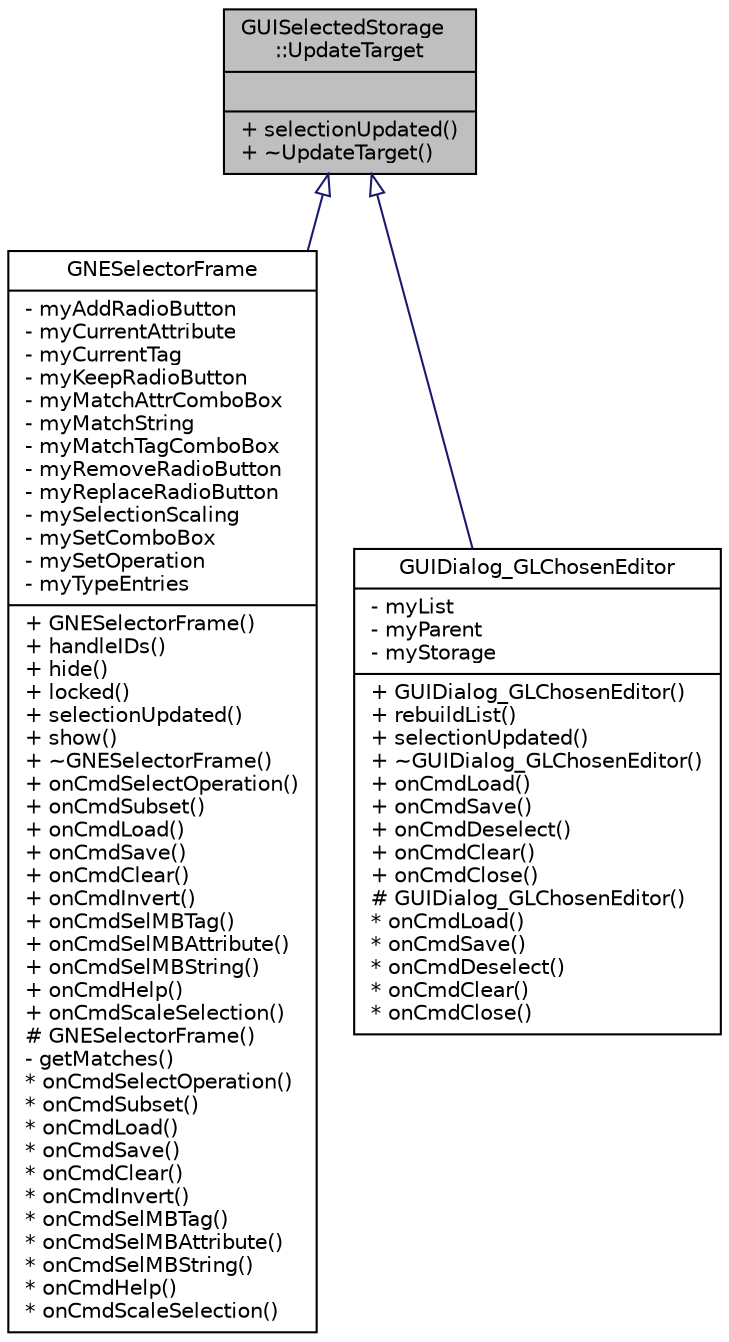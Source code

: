 digraph "GUISelectedStorage::UpdateTarget"
{
  edge [fontname="Helvetica",fontsize="10",labelfontname="Helvetica",labelfontsize="10"];
  node [fontname="Helvetica",fontsize="10",shape=record];
  Node0 [label="{GUISelectedStorage\l::UpdateTarget\n||+ selectionUpdated()\l+ ~UpdateTarget()\l}",height=0.2,width=0.4,color="black", fillcolor="grey75", style="filled", fontcolor="black"];
  Node0 -> Node1 [dir="back",color="midnightblue",fontsize="10",style="solid",arrowtail="onormal",fontname="Helvetica"];
  Node1 [label="{GNESelectorFrame\n|- myAddRadioButton\l- myCurrentAttribute\l- myCurrentTag\l- myKeepRadioButton\l- myMatchAttrComboBox\l- myMatchString\l- myMatchTagComboBox\l- myRemoveRadioButton\l- myReplaceRadioButton\l- mySelectionScaling\l- mySetComboBox\l- mySetOperation\l- myTypeEntries\l|+ GNESelectorFrame()\l+ handleIDs()\l+ hide()\l+ locked()\l+ selectionUpdated()\l+ show()\l+ ~GNESelectorFrame()\l+ onCmdSelectOperation()\l+ onCmdSubset()\l+ onCmdLoad()\l+ onCmdSave()\l+ onCmdClear()\l+ onCmdInvert()\l+ onCmdSelMBTag()\l+ onCmdSelMBAttribute()\l+ onCmdSelMBString()\l+ onCmdHelp()\l+ onCmdScaleSelection()\l# GNESelectorFrame()\l- getMatches()\l* onCmdSelectOperation()\l* onCmdSubset()\l* onCmdLoad()\l* onCmdSave()\l* onCmdClear()\l* onCmdInvert()\l* onCmdSelMBTag()\l* onCmdSelMBAttribute()\l* onCmdSelMBString()\l* onCmdHelp()\l* onCmdScaleSelection()\l}",height=0.2,width=0.4,color="black", fillcolor="white", style="filled",URL="$db/d6f/class_g_n_e_selector_frame.html"];
  Node0 -> Node2 [dir="back",color="midnightblue",fontsize="10",style="solid",arrowtail="onormal",fontname="Helvetica"];
  Node2 [label="{GUIDialog_GLChosenEditor\n|- myList\l- myParent\l- myStorage\l|+ GUIDialog_GLChosenEditor()\l+ rebuildList()\l+ selectionUpdated()\l+ ~GUIDialog_GLChosenEditor()\l+ onCmdLoad()\l+ onCmdSave()\l+ onCmdDeselect()\l+ onCmdClear()\l+ onCmdClose()\l# GUIDialog_GLChosenEditor()\l* onCmdLoad()\l* onCmdSave()\l* onCmdDeselect()\l* onCmdClear()\l* onCmdClose()\l}",height=0.2,width=0.4,color="black", fillcolor="white", style="filled",URL="$d7/dbb/class_g_u_i_dialog___g_l_chosen_editor.html",tooltip="Editor for the list of chosen objects. "];
}
